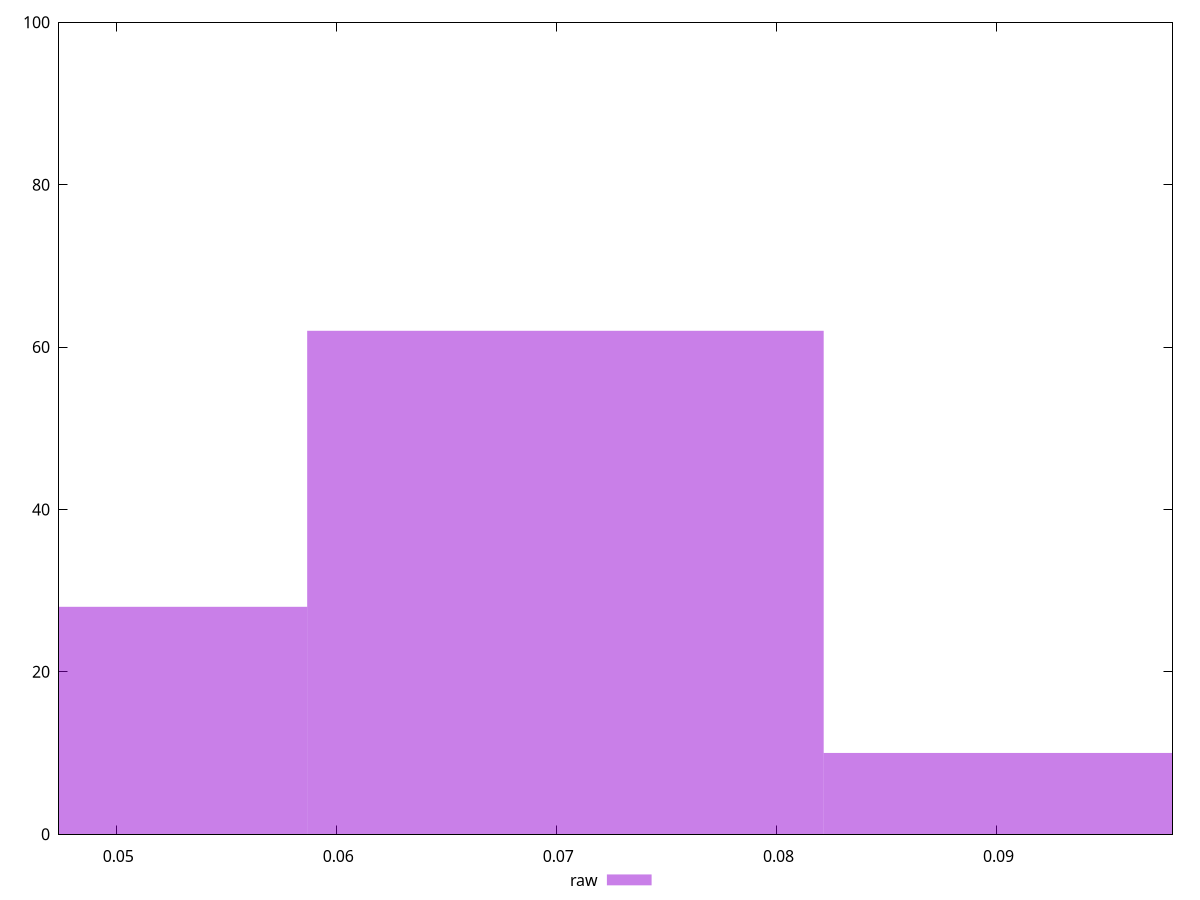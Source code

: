 reset

$raw <<EOF
0.046942222709028 28
0.070413334063542 62
0.093884445418056 10
EOF

set key outside below
set boxwidth 0.023471111354514
set xrange [0.0474:0.09799999999999998]
set yrange [0:100]
set style fill transparent solid 0.5 noborder
set terminal svg size 640, 490 enhanced background rgb 'white'
set output "report_00007_2020-12-11T15:55:29.892Z/network-rtt/samples/pages+cached+noexternal+nocss/raw/histogram.svg"

plot $raw title "raw" with boxes

reset
